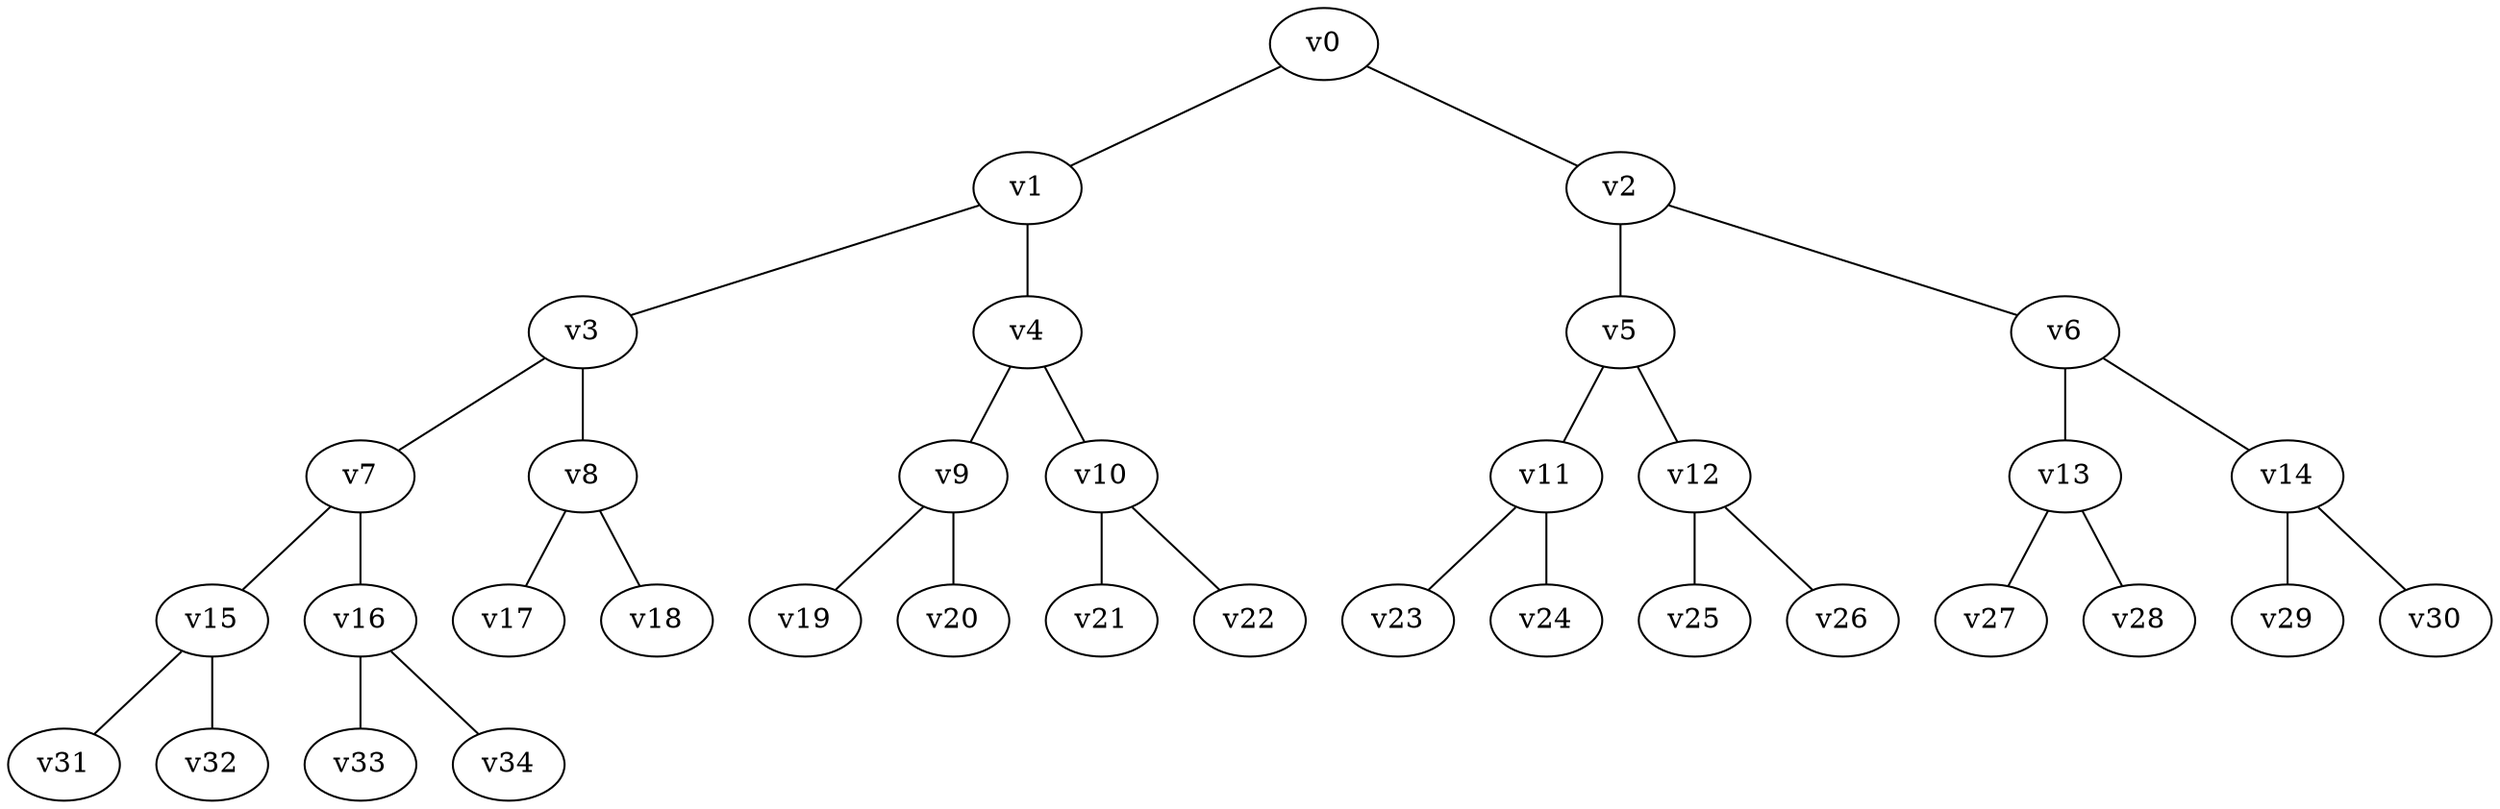 graph G {
v0 -- v1
v0 -- v2
v1 -- v3
v1 -- v4
v2 -- v5
v2 -- v6
v3 -- v7
v3 -- v8
v4 -- v9
v4 -- v10
v5 -- v11
v5 -- v12
v6 -- v13
v6 -- v14
v7 -- v15
v7 -- v16
v8 -- v17
v8 -- v18
v9 -- v19
v9 -- v20
v10 -- v21
v10 -- v22
v11 -- v23
v11 -- v24
v12 -- v25
v12 -- v26
v13 -- v27
v13 -- v28
v14 -- v29
v14 -- v30
v15 -- v31
v15 -- v32
v16 -- v33
v16 -- v34
}
